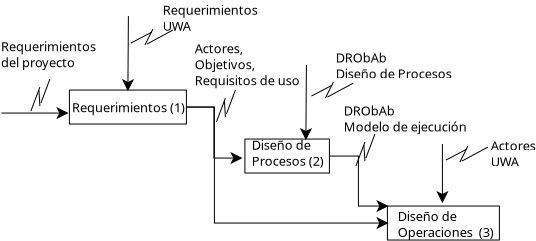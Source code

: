 <?xml version="1.0" encoding="UTF-8"?>
<dia:diagram xmlns:dia="http://www.lysator.liu.se/~alla/dia/">
  <dia:layer name="Fondo" visible="true">
    <dia:object type="Standard - Text" version="1" id="O0">
      <dia:attribute name="obj_pos">
        <dia:point val="3.45,-11.25"/>
      </dia:attribute>
      <dia:attribute name="obj_bb">
        <dia:rectangle val="3.45,-11.793;9.041,-10.852"/>
      </dia:attribute>
      <dia:attribute name="text">
        <dia:composite type="text">
          <dia:attribute name="string">
            <dia:string>#Requerimientos (1)#</dia:string>
          </dia:attribute>
          <dia:attribute name="font">
            <dia:font family="sans" style="0" name="Helvetica"/>
          </dia:attribute>
          <dia:attribute name="height">
            <dia:real val="0.8"/>
          </dia:attribute>
          <dia:attribute name="pos">
            <dia:point val="3.45,-11.25"/>
          </dia:attribute>
          <dia:attribute name="color">
            <dia:color val="#000000"/>
          </dia:attribute>
          <dia:attribute name="alignment">
            <dia:enum val="0"/>
          </dia:attribute>
        </dia:composite>
      </dia:attribute>
      <dia:attribute name="valign">
        <dia:enum val="3"/>
      </dia:attribute>
    </dia:object>
    <dia:object type="Standard - Text" version="1" id="O1">
      <dia:attribute name="obj_pos">
        <dia:point val="12.44,-9.373"/>
      </dia:attribute>
      <dia:attribute name="obj_bb">
        <dia:rectangle val="12.44,-9.915;16.017,-8.175"/>
      </dia:attribute>
      <dia:attribute name="text">
        <dia:composite type="text">
          <dia:attribute name="string">
            <dia:string>#Diseño de 
Procesos (2)#</dia:string>
          </dia:attribute>
          <dia:attribute name="font">
            <dia:font family="sans" style="0" name="Helvetica"/>
          </dia:attribute>
          <dia:attribute name="height">
            <dia:real val="0.8"/>
          </dia:attribute>
          <dia:attribute name="pos">
            <dia:point val="12.44,-9.373"/>
          </dia:attribute>
          <dia:attribute name="color">
            <dia:color val="#000000"/>
          </dia:attribute>
          <dia:attribute name="alignment">
            <dia:enum val="0"/>
          </dia:attribute>
        </dia:composite>
      </dia:attribute>
      <dia:attribute name="valign">
        <dia:enum val="3"/>
      </dia:attribute>
    </dia:object>
    <dia:object type="Standard - Text" version="1" id="O2">
      <dia:attribute name="obj_pos">
        <dia:point val="19.74,-5.81"/>
      </dia:attribute>
      <dia:attribute name="obj_bb">
        <dia:rectangle val="19.74,-6.353;24.587,-4.612"/>
      </dia:attribute>
      <dia:attribute name="text">
        <dia:composite type="text">
          <dia:attribute name="string">
            <dia:string>#Diseño de 
Operaciones  (3)#</dia:string>
          </dia:attribute>
          <dia:attribute name="font">
            <dia:font family="sans" style="0" name="Helvetica"/>
          </dia:attribute>
          <dia:attribute name="height">
            <dia:real val="0.8"/>
          </dia:attribute>
          <dia:attribute name="pos">
            <dia:point val="19.74,-5.81"/>
          </dia:attribute>
          <dia:attribute name="color">
            <dia:color val="#000000"/>
          </dia:attribute>
          <dia:attribute name="alignment">
            <dia:enum val="0"/>
          </dia:attribute>
        </dia:composite>
      </dia:attribute>
      <dia:attribute name="valign">
        <dia:enum val="3"/>
      </dia:attribute>
    </dia:object>
    <dia:object type="Standard - Text" version="1" id="O3">
      <dia:attribute name="obj_pos">
        <dia:point val="-0.1,-14.3"/>
      </dia:attribute>
      <dia:attribute name="obj_bb">
        <dia:rectangle val="-0.1,-14.842;4.481,-13.102"/>
      </dia:attribute>
      <dia:attribute name="text">
        <dia:composite type="text">
          <dia:attribute name="string">
            <dia:string>#Requerimientos
del proyecto#</dia:string>
          </dia:attribute>
          <dia:attribute name="font">
            <dia:font family="sans" style="0" name="Helvetica"/>
          </dia:attribute>
          <dia:attribute name="height">
            <dia:real val="0.8"/>
          </dia:attribute>
          <dia:attribute name="pos">
            <dia:point val="-0.1,-14.3"/>
          </dia:attribute>
          <dia:attribute name="color">
            <dia:color val="#000000"/>
          </dia:attribute>
          <dia:attribute name="alignment">
            <dia:enum val="0"/>
          </dia:attribute>
        </dia:composite>
      </dia:attribute>
      <dia:attribute name="valign">
        <dia:enum val="3"/>
      </dia:attribute>
    </dia:object>
    <dia:object type="Standard - Text" version="1" id="O4">
      <dia:attribute name="obj_pos">
        <dia:point val="7.99,-16.122"/>
      </dia:attribute>
      <dia:attribute name="obj_bb">
        <dia:rectangle val="7.99,-16.665;12.571,-14.925"/>
      </dia:attribute>
      <dia:attribute name="text">
        <dia:composite type="text">
          <dia:attribute name="string">
            <dia:string>#Requerimientos
UWA#</dia:string>
          </dia:attribute>
          <dia:attribute name="font">
            <dia:font family="sans" style="0" name="Helvetica"/>
          </dia:attribute>
          <dia:attribute name="height">
            <dia:real val="0.8"/>
          </dia:attribute>
          <dia:attribute name="pos">
            <dia:point val="7.99,-16.122"/>
          </dia:attribute>
          <dia:attribute name="color">
            <dia:color val="#000000"/>
          </dia:attribute>
          <dia:attribute name="alignment">
            <dia:enum val="0"/>
          </dia:attribute>
        </dia:composite>
      </dia:attribute>
      <dia:attribute name="valign">
        <dia:enum val="3"/>
      </dia:attribute>
    </dia:object>
    <dia:object type="Standard - Text" version="1" id="O5">
      <dia:attribute name="obj_pos">
        <dia:point val="9.59,-14.197"/>
      </dia:attribute>
      <dia:attribute name="obj_bb">
        <dia:rectangle val="9.59,-14.704;14.709,-11.299"/>
      </dia:attribute>
      <dia:attribute name="text">
        <dia:composite type="text">
          <dia:attribute name="string">
            <dia:string>#Actores,
Objetivos,
Requisitos de uso
#</dia:string>
          </dia:attribute>
          <dia:attribute name="font">
            <dia:font family="sans" style="0" name="Helvetica"/>
          </dia:attribute>
          <dia:attribute name="height">
            <dia:real val="0.8"/>
          </dia:attribute>
          <dia:attribute name="pos">
            <dia:point val="9.59,-14.197"/>
          </dia:attribute>
          <dia:attribute name="color">
            <dia:color val="#000000"/>
          </dia:attribute>
          <dia:attribute name="alignment">
            <dia:enum val="0"/>
          </dia:attribute>
        </dia:composite>
      </dia:attribute>
      <dia:attribute name="valign">
        <dia:enum val="3"/>
      </dia:attribute>
    </dia:object>
    <dia:object type="Standard - Text" version="1" id="O6">
      <dia:attribute name="obj_pos">
        <dia:point val="16.64,-13.735"/>
      </dia:attribute>
      <dia:attribute name="obj_bb">
        <dia:rectangle val="16.64,-14.277;22.302,-12.537"/>
      </dia:attribute>
      <dia:attribute name="text">
        <dia:composite type="text">
          <dia:attribute name="string">
            <dia:string>#DRObAb
Diseño de Procesos#</dia:string>
          </dia:attribute>
          <dia:attribute name="font">
            <dia:font family="sans" style="0" name="Helvetica"/>
          </dia:attribute>
          <dia:attribute name="height">
            <dia:real val="0.8"/>
          </dia:attribute>
          <dia:attribute name="pos">
            <dia:point val="16.64,-13.735"/>
          </dia:attribute>
          <dia:attribute name="color">
            <dia:color val="#000000"/>
          </dia:attribute>
          <dia:attribute name="alignment">
            <dia:enum val="0"/>
          </dia:attribute>
        </dia:composite>
      </dia:attribute>
      <dia:attribute name="valign">
        <dia:enum val="3"/>
      </dia:attribute>
    </dia:object>
    <dia:object type="Standard - Text" version="1" id="O7">
      <dia:attribute name="obj_pos">
        <dia:point val="24.39,-9.335"/>
      </dia:attribute>
      <dia:attribute name="obj_bb">
        <dia:rectangle val="24.39,-9.895;26.587,-8.103"/>
      </dia:attribute>
      <dia:attribute name="text">
        <dia:composite type="text">
          <dia:attribute name="string">
            <dia:string>#Actores
UWA#</dia:string>
          </dia:attribute>
          <dia:attribute name="font">
            <dia:font family="sans" style="0" name="Helvetica"/>
          </dia:attribute>
          <dia:attribute name="height">
            <dia:real val="0.8"/>
          </dia:attribute>
          <dia:attribute name="pos">
            <dia:point val="24.39,-9.335"/>
          </dia:attribute>
          <dia:attribute name="color">
            <dia:color val="#000000"/>
          </dia:attribute>
          <dia:attribute name="alignment">
            <dia:enum val="0"/>
          </dia:attribute>
        </dia:composite>
      </dia:attribute>
      <dia:attribute name="valign">
        <dia:enum val="3"/>
      </dia:attribute>
    </dia:object>
    <dia:object type="Standard - Text" version="1" id="O8">
      <dia:attribute name="obj_pos">
        <dia:point val="17.04,-11.085"/>
      </dia:attribute>
      <dia:attribute name="obj_bb">
        <dia:rectangle val="17.04,-11.627;23.023,-9.887"/>
      </dia:attribute>
      <dia:attribute name="text">
        <dia:composite type="text">
          <dia:attribute name="string">
            <dia:string>#DRObAb
Modelo de ejecución#</dia:string>
          </dia:attribute>
          <dia:attribute name="font">
            <dia:font family="sans" style="0" name="Helvetica"/>
          </dia:attribute>
          <dia:attribute name="height">
            <dia:real val="0.8"/>
          </dia:attribute>
          <dia:attribute name="pos">
            <dia:point val="17.04,-11.085"/>
          </dia:attribute>
          <dia:attribute name="color">
            <dia:color val="#000000"/>
          </dia:attribute>
          <dia:attribute name="alignment">
            <dia:enum val="0"/>
          </dia:attribute>
        </dia:composite>
      </dia:attribute>
      <dia:attribute name="valign">
        <dia:enum val="3"/>
      </dia:attribute>
    </dia:object>
    <dia:object type="Standard - Box" version="0" id="O9">
      <dia:attribute name="obj_pos">
        <dia:point val="3.32,-12.354"/>
      </dia:attribute>
      <dia:attribute name="obj_bb">
        <dia:rectangle val="3.32,-12.354;9.17,-10.654"/>
      </dia:attribute>
      <dia:attribute name="elem_corner">
        <dia:point val="3.32,-12.354"/>
      </dia:attribute>
      <dia:attribute name="elem_width">
        <dia:real val="5.85"/>
      </dia:attribute>
      <dia:attribute name="elem_height">
        <dia:real val="1.7"/>
      </dia:attribute>
      <dia:attribute name="border_width">
        <dia:real val="0"/>
      </dia:attribute>
      <dia:attribute name="show_background">
        <dia:boolean val="false"/>
      </dia:attribute>
      <dia:attribute name="corner_radius">
        <dia:real val="1.175e-38"/>
      </dia:attribute>
    </dia:object>
    <dia:object type="Standard - Box" version="0" id="O10">
      <dia:attribute name="obj_pos">
        <dia:point val="12.095,-9.904"/>
      </dia:attribute>
      <dia:attribute name="obj_bb">
        <dia:rectangle val="12.095,-9.904;16.32,-8.204"/>
      </dia:attribute>
      <dia:attribute name="elem_corner">
        <dia:point val="12.095,-9.904"/>
      </dia:attribute>
      <dia:attribute name="elem_width">
        <dia:real val="4.225"/>
      </dia:attribute>
      <dia:attribute name="elem_height">
        <dia:real val="1.7"/>
      </dia:attribute>
      <dia:attribute name="border_width">
        <dia:real val="0"/>
      </dia:attribute>
      <dia:attribute name="show_background">
        <dia:boolean val="false"/>
      </dia:attribute>
      <dia:attribute name="corner_radius">
        <dia:real val="1.175e-38"/>
      </dia:attribute>
    </dia:object>
    <dia:object type="Standard - Box" version="0" id="O11">
      <dia:attribute name="obj_pos">
        <dia:point val="19.22,-6.554"/>
      </dia:attribute>
      <dia:attribute name="obj_bb">
        <dia:rectangle val="19.22,-6.554;24.82,-4.854"/>
      </dia:attribute>
      <dia:attribute name="elem_corner">
        <dia:point val="19.22,-6.554"/>
      </dia:attribute>
      <dia:attribute name="elem_width">
        <dia:real val="5.6"/>
      </dia:attribute>
      <dia:attribute name="elem_height">
        <dia:real val="1.7"/>
      </dia:attribute>
      <dia:attribute name="border_width">
        <dia:real val="0"/>
      </dia:attribute>
      <dia:attribute name="show_background">
        <dia:boolean val="false"/>
      </dia:attribute>
      <dia:attribute name="corner_radius">
        <dia:real val="1.175e-38"/>
      </dia:attribute>
    </dia:object>
    <dia:group>
      <dia:object type="Standard - Line" version="0" id="O12">
        <dia:attribute name="obj_pos">
          <dia:point val="1.845,-12.504"/>
        </dia:attribute>
        <dia:attribute name="obj_bb">
          <dia:rectangle val="1.395,-12.504;1.845,-11.304"/>
        </dia:attribute>
        <dia:attribute name="conn_endpoints">
          <dia:point val="1.845,-12.504"/>
          <dia:point val="1.395,-11.304"/>
        </dia:attribute>
        <dia:attribute name="numcp">
          <dia:int val="1"/>
        </dia:attribute>
        <dia:attribute name="line_width">
          <dia:real val="0"/>
        </dia:attribute>
      </dia:object>
      <dia:object type="Standard - Line" version="0" id="O13">
        <dia:attribute name="obj_pos">
          <dia:point val="1.795,-12.354"/>
        </dia:attribute>
        <dia:attribute name="obj_bb">
          <dia:rectangle val="1.795,-12.354;1.845,-11.554"/>
        </dia:attribute>
        <dia:attribute name="conn_endpoints">
          <dia:point val="1.795,-12.354"/>
          <dia:point val="1.845,-11.554"/>
        </dia:attribute>
        <dia:attribute name="numcp">
          <dia:int val="1"/>
        </dia:attribute>
        <dia:attribute name="line_width">
          <dia:real val="0"/>
        </dia:attribute>
      </dia:object>
      <dia:object type="Standard - Line" version="0" id="O14">
        <dia:attribute name="obj_pos">
          <dia:point val="2.345,-12.904"/>
        </dia:attribute>
        <dia:attribute name="obj_bb">
          <dia:rectangle val="1.895,-12.904;2.345,-11.704"/>
        </dia:attribute>
        <dia:attribute name="conn_endpoints">
          <dia:point val="2.345,-12.904"/>
          <dia:point val="1.895,-11.704"/>
        </dia:attribute>
        <dia:attribute name="numcp">
          <dia:int val="1"/>
        </dia:attribute>
        <dia:attribute name="line_width">
          <dia:real val="0"/>
        </dia:attribute>
      </dia:object>
    </dia:group>
    <dia:group>
      <dia:object type="Standard - Line" version="0" id="O15">
        <dia:attribute name="obj_pos">
          <dia:point val="11.12,-11.954"/>
        </dia:attribute>
        <dia:attribute name="obj_bb">
          <dia:rectangle val="10.67,-11.954;11.12,-10.754"/>
        </dia:attribute>
        <dia:attribute name="conn_endpoints">
          <dia:point val="11.12,-11.954"/>
          <dia:point val="10.67,-10.754"/>
        </dia:attribute>
        <dia:attribute name="numcp">
          <dia:int val="1"/>
        </dia:attribute>
        <dia:attribute name="line_width">
          <dia:real val="0"/>
        </dia:attribute>
      </dia:object>
      <dia:object type="Standard - Line" version="0" id="O16">
        <dia:attribute name="obj_pos">
          <dia:point val="11.07,-11.804"/>
        </dia:attribute>
        <dia:attribute name="obj_bb">
          <dia:rectangle val="11.07,-11.804;11.12,-11.004"/>
        </dia:attribute>
        <dia:attribute name="conn_endpoints">
          <dia:point val="11.07,-11.804"/>
          <dia:point val="11.12,-11.004"/>
        </dia:attribute>
        <dia:attribute name="numcp">
          <dia:int val="1"/>
        </dia:attribute>
        <dia:attribute name="line_width">
          <dia:real val="0"/>
        </dia:attribute>
      </dia:object>
      <dia:object type="Standard - Line" version="0" id="O17">
        <dia:attribute name="obj_pos">
          <dia:point val="11.62,-12.354"/>
        </dia:attribute>
        <dia:attribute name="obj_bb">
          <dia:rectangle val="11.17,-12.354;11.62,-11.154"/>
        </dia:attribute>
        <dia:attribute name="conn_endpoints">
          <dia:point val="11.62,-12.354"/>
          <dia:point val="11.17,-11.154"/>
        </dia:attribute>
        <dia:attribute name="numcp">
          <dia:int val="1"/>
        </dia:attribute>
        <dia:attribute name="line_width">
          <dia:real val="0"/>
        </dia:attribute>
      </dia:object>
    </dia:group>
    <dia:group>
      <dia:object type="Standard - Line" version="0" id="O18">
        <dia:attribute name="obj_pos">
          <dia:point val="18.095,-9.754"/>
        </dia:attribute>
        <dia:attribute name="obj_bb">
          <dia:rectangle val="17.645,-9.754;18.095,-8.554"/>
        </dia:attribute>
        <dia:attribute name="conn_endpoints">
          <dia:point val="18.095,-9.754"/>
          <dia:point val="17.645,-8.554"/>
        </dia:attribute>
        <dia:attribute name="numcp">
          <dia:int val="1"/>
        </dia:attribute>
        <dia:attribute name="line_width">
          <dia:real val="0"/>
        </dia:attribute>
      </dia:object>
      <dia:object type="Standard - Line" version="0" id="O19">
        <dia:attribute name="obj_pos">
          <dia:point val="18.045,-9.604"/>
        </dia:attribute>
        <dia:attribute name="obj_bb">
          <dia:rectangle val="18.045,-9.604;18.095,-8.804"/>
        </dia:attribute>
        <dia:attribute name="conn_endpoints">
          <dia:point val="18.045,-9.604"/>
          <dia:point val="18.095,-8.804"/>
        </dia:attribute>
        <dia:attribute name="numcp">
          <dia:int val="1"/>
        </dia:attribute>
        <dia:attribute name="line_width">
          <dia:real val="0"/>
        </dia:attribute>
      </dia:object>
      <dia:object type="Standard - Line" version="0" id="O20">
        <dia:attribute name="obj_pos">
          <dia:point val="18.595,-10.154"/>
        </dia:attribute>
        <dia:attribute name="obj_bb">
          <dia:rectangle val="18.145,-10.154;18.595,-8.954"/>
        </dia:attribute>
        <dia:attribute name="conn_endpoints">
          <dia:point val="18.595,-10.154"/>
          <dia:point val="18.145,-8.954"/>
        </dia:attribute>
        <dia:attribute name="numcp">
          <dia:int val="1"/>
        </dia:attribute>
        <dia:attribute name="line_width">
          <dia:real val="0"/>
        </dia:attribute>
      </dia:object>
    </dia:group>
    <dia:group>
      <dia:object type="Standard - Line" version="0" id="O21">
        <dia:attribute name="obj_pos">
          <dia:point val="7.445,-15.254"/>
        </dia:attribute>
        <dia:attribute name="obj_bb">
          <dia:rectangle val="6.395,-15.254;7.445,-14.704"/>
        </dia:attribute>
        <dia:attribute name="conn_endpoints">
          <dia:point val="7.445,-15.254"/>
          <dia:point val="6.395,-14.704"/>
        </dia:attribute>
        <dia:attribute name="numcp">
          <dia:int val="1"/>
        </dia:attribute>
        <dia:attribute name="line_width">
          <dia:real val="0"/>
        </dia:attribute>
      </dia:object>
      <dia:object type="Standard - Line" version="0" id="O22">
        <dia:attribute name="obj_pos">
          <dia:point val="7.495,-15.404"/>
        </dia:attribute>
        <dia:attribute name="obj_bb">
          <dia:rectangle val="7.095,-15.404;7.495,-14.604"/>
        </dia:attribute>
        <dia:attribute name="conn_endpoints">
          <dia:point val="7.495,-15.404"/>
          <dia:point val="7.095,-14.604"/>
        </dia:attribute>
        <dia:attribute name="numcp">
          <dia:int val="1"/>
        </dia:attribute>
        <dia:attribute name="line_width">
          <dia:real val="0"/>
        </dia:attribute>
      </dia:object>
      <dia:object type="Standard - Line" version="0" id="O23">
        <dia:attribute name="obj_pos">
          <dia:point val="8.495,-15.354"/>
        </dia:attribute>
        <dia:attribute name="obj_bb">
          <dia:rectangle val="7.195,-15.354;8.495,-14.654"/>
        </dia:attribute>
        <dia:attribute name="conn_endpoints">
          <dia:point val="8.495,-15.354"/>
          <dia:point val="7.195,-14.654"/>
        </dia:attribute>
        <dia:attribute name="numcp">
          <dia:int val="1"/>
        </dia:attribute>
        <dia:attribute name="line_width">
          <dia:real val="0"/>
        </dia:attribute>
      </dia:object>
    </dia:group>
    <dia:group>
      <dia:object type="Standard - Line" version="0" id="O24">
        <dia:attribute name="obj_pos">
          <dia:point val="16.47,-12.604"/>
        </dia:attribute>
        <dia:attribute name="obj_bb">
          <dia:rectangle val="15.42,-12.604;16.47,-12.054"/>
        </dia:attribute>
        <dia:attribute name="conn_endpoints">
          <dia:point val="16.47,-12.604"/>
          <dia:point val="15.42,-12.054"/>
        </dia:attribute>
        <dia:attribute name="numcp">
          <dia:int val="1"/>
        </dia:attribute>
        <dia:attribute name="line_width">
          <dia:real val="0"/>
        </dia:attribute>
      </dia:object>
      <dia:object type="Standard - Line" version="0" id="O25">
        <dia:attribute name="obj_pos">
          <dia:point val="16.52,-12.754"/>
        </dia:attribute>
        <dia:attribute name="obj_bb">
          <dia:rectangle val="16.12,-12.754;16.52,-11.954"/>
        </dia:attribute>
        <dia:attribute name="conn_endpoints">
          <dia:point val="16.52,-12.754"/>
          <dia:point val="16.12,-11.954"/>
        </dia:attribute>
        <dia:attribute name="numcp">
          <dia:int val="1"/>
        </dia:attribute>
        <dia:attribute name="line_width">
          <dia:real val="0"/>
        </dia:attribute>
      </dia:object>
      <dia:object type="Standard - Line" version="0" id="O26">
        <dia:attribute name="obj_pos">
          <dia:point val="17.52,-12.704"/>
        </dia:attribute>
        <dia:attribute name="obj_bb">
          <dia:rectangle val="16.22,-12.704;17.52,-12.004"/>
        </dia:attribute>
        <dia:attribute name="conn_endpoints">
          <dia:point val="17.52,-12.704"/>
          <dia:point val="16.22,-12.004"/>
        </dia:attribute>
        <dia:attribute name="numcp">
          <dia:int val="1"/>
        </dia:attribute>
        <dia:attribute name="line_width">
          <dia:real val="0"/>
        </dia:attribute>
      </dia:object>
    </dia:group>
    <dia:group>
      <dia:object type="Standard - Line" version="0" id="O27">
        <dia:attribute name="obj_pos">
          <dia:point val="23.195,-9.404"/>
        </dia:attribute>
        <dia:attribute name="obj_bb">
          <dia:rectangle val="22.145,-9.404;23.195,-8.854"/>
        </dia:attribute>
        <dia:attribute name="conn_endpoints">
          <dia:point val="23.195,-9.404"/>
          <dia:point val="22.145,-8.854"/>
        </dia:attribute>
        <dia:attribute name="numcp">
          <dia:int val="1"/>
        </dia:attribute>
        <dia:attribute name="line_width">
          <dia:real val="0"/>
        </dia:attribute>
      </dia:object>
      <dia:object type="Standard - Line" version="0" id="O28">
        <dia:attribute name="obj_pos">
          <dia:point val="23.245,-9.554"/>
        </dia:attribute>
        <dia:attribute name="obj_bb">
          <dia:rectangle val="22.845,-9.554;23.245,-8.754"/>
        </dia:attribute>
        <dia:attribute name="conn_endpoints">
          <dia:point val="23.245,-9.554"/>
          <dia:point val="22.845,-8.754"/>
        </dia:attribute>
        <dia:attribute name="numcp">
          <dia:int val="1"/>
        </dia:attribute>
        <dia:attribute name="line_width">
          <dia:real val="0"/>
        </dia:attribute>
      </dia:object>
      <dia:object type="Standard - Line" version="0" id="O29">
        <dia:attribute name="obj_pos">
          <dia:point val="24.245,-9.504"/>
        </dia:attribute>
        <dia:attribute name="obj_bb">
          <dia:rectangle val="22.945,-9.504;24.245,-8.804"/>
        </dia:attribute>
        <dia:attribute name="conn_endpoints">
          <dia:point val="24.245,-9.504"/>
          <dia:point val="22.945,-8.804"/>
        </dia:attribute>
        <dia:attribute name="numcp">
          <dia:int val="1"/>
        </dia:attribute>
        <dia:attribute name="line_width">
          <dia:real val="0"/>
        </dia:attribute>
      </dia:object>
    </dia:group>
    <dia:object type="Standard - Line" version="0" id="O30">
      <dia:attribute name="obj_pos">
        <dia:point val="6.27,-16.054"/>
      </dia:attribute>
      <dia:attribute name="obj_bb">
        <dia:rectangle val="5.745,-16.054;6.745,-12.351"/>
      </dia:attribute>
      <dia:attribute name="conn_endpoints">
        <dia:point val="6.27,-16.054"/>
        <dia:point val="6.245,-12.354"/>
      </dia:attribute>
      <dia:attribute name="numcp">
        <dia:int val="1"/>
      </dia:attribute>
      <dia:attribute name="line_width">
        <dia:real val="0"/>
      </dia:attribute>
      <dia:attribute name="end_arrow">
        <dia:enum val="22"/>
      </dia:attribute>
      <dia:attribute name="end_arrow_length">
        <dia:real val="0.5"/>
      </dia:attribute>
      <dia:attribute name="end_arrow_width">
        <dia:real val="0.5"/>
      </dia:attribute>
      <dia:connections>
        <dia:connection handle="1" to="O9" connection="1"/>
      </dia:connections>
    </dia:object>
    <dia:object type="Standard - Line" version="0" id="O31">
      <dia:attribute name="obj_pos">
        <dia:point val="15.17,-13.604"/>
      </dia:attribute>
      <dia:attribute name="obj_bb">
        <dia:rectangle val="14.645,-13.604;15.645,-9.901"/>
      </dia:attribute>
      <dia:attribute name="conn_endpoints">
        <dia:point val="15.17,-13.604"/>
        <dia:point val="15.145,-9.904"/>
      </dia:attribute>
      <dia:attribute name="numcp">
        <dia:int val="1"/>
      </dia:attribute>
      <dia:attribute name="line_width">
        <dia:real val="0"/>
      </dia:attribute>
      <dia:attribute name="end_arrow">
        <dia:enum val="22"/>
      </dia:attribute>
      <dia:attribute name="end_arrow_length">
        <dia:real val="0.5"/>
      </dia:attribute>
      <dia:attribute name="end_arrow_width">
        <dia:real val="0.5"/>
      </dia:attribute>
    </dia:object>
    <dia:object type="Standard - Line" version="0" id="O32">
      <dia:attribute name="obj_pos">
        <dia:point val="21.97,-9.654"/>
      </dia:attribute>
      <dia:attribute name="obj_bb">
        <dia:rectangle val="21.47,-9.654;22.47,-6.754"/>
      </dia:attribute>
      <dia:attribute name="conn_endpoints">
        <dia:point val="21.97,-9.654"/>
        <dia:point val="21.97,-6.754"/>
      </dia:attribute>
      <dia:attribute name="numcp">
        <dia:int val="1"/>
      </dia:attribute>
      <dia:attribute name="line_width">
        <dia:real val="0"/>
      </dia:attribute>
      <dia:attribute name="end_arrow">
        <dia:enum val="22"/>
      </dia:attribute>
      <dia:attribute name="end_arrow_length">
        <dia:real val="0.5"/>
      </dia:attribute>
      <dia:attribute name="end_arrow_width">
        <dia:real val="0.5"/>
      </dia:attribute>
    </dia:object>
    <dia:object type="Standard - Line" version="0" id="O33">
      <dia:attribute name="obj_pos">
        <dia:point val="-0.08,-11.204"/>
      </dia:attribute>
      <dia:attribute name="obj_bb">
        <dia:rectangle val="-0.08,-11.704;3.22,-10.704"/>
      </dia:attribute>
      <dia:attribute name="conn_endpoints">
        <dia:point val="-0.08,-11.204"/>
        <dia:point val="3.22,-11.204"/>
      </dia:attribute>
      <dia:attribute name="numcp">
        <dia:int val="1"/>
      </dia:attribute>
      <dia:attribute name="line_width">
        <dia:real val="0"/>
      </dia:attribute>
      <dia:attribute name="end_arrow">
        <dia:enum val="22"/>
      </dia:attribute>
      <dia:attribute name="end_arrow_length">
        <dia:real val="0.5"/>
      </dia:attribute>
      <dia:attribute name="end_arrow_width">
        <dia:real val="0.5"/>
      </dia:attribute>
    </dia:object>
    <dia:object type="Standard - ZigZagLine" version="1" id="O34">
      <dia:attribute name="obj_pos">
        <dia:point val="9.17,-11.504"/>
      </dia:attribute>
      <dia:attribute name="obj_bb">
        <dia:rectangle val="9.17,-11.504;19.22,-5.204"/>
      </dia:attribute>
      <dia:attribute name="orth_points">
        <dia:point val="9.17,-11.504"/>
        <dia:point val="10.57,-11.504"/>
        <dia:point val="10.57,-5.704"/>
        <dia:point val="19.22,-5.704"/>
      </dia:attribute>
      <dia:attribute name="orth_orient">
        <dia:enum val="0"/>
        <dia:enum val="1"/>
        <dia:enum val="0"/>
      </dia:attribute>
      <dia:attribute name="autorouting">
        <dia:boolean val="false"/>
      </dia:attribute>
      <dia:attribute name="line_width">
        <dia:real val="0"/>
      </dia:attribute>
      <dia:attribute name="end_arrow">
        <dia:enum val="22"/>
      </dia:attribute>
      <dia:attribute name="end_arrow_length">
        <dia:real val="0.5"/>
      </dia:attribute>
      <dia:attribute name="end_arrow_width">
        <dia:real val="0.5"/>
      </dia:attribute>
      <dia:connections>
        <dia:connection handle="0" to="O9" connection="4"/>
        <dia:connection handle="1" to="O11" connection="3"/>
      </dia:connections>
    </dia:object>
    <dia:object type="Standard - ZigZagLine" version="1" id="O35">
      <dia:attribute name="obj_pos">
        <dia:point val="9.17,-11.504"/>
      </dia:attribute>
      <dia:attribute name="obj_bb">
        <dia:rectangle val="9.17,-11.504;11.92,-8.454"/>
      </dia:attribute>
      <dia:attribute name="orth_points">
        <dia:point val="9.17,-11.504"/>
        <dia:point val="10.545,-11.504"/>
        <dia:point val="10.545,-8.954"/>
        <dia:point val="11.92,-8.954"/>
      </dia:attribute>
      <dia:attribute name="orth_orient">
        <dia:enum val="0"/>
        <dia:enum val="1"/>
        <dia:enum val="0"/>
      </dia:attribute>
      <dia:attribute name="autorouting">
        <dia:boolean val="true"/>
      </dia:attribute>
      <dia:attribute name="line_width">
        <dia:real val="0"/>
      </dia:attribute>
      <dia:attribute name="end_arrow">
        <dia:enum val="22"/>
      </dia:attribute>
      <dia:attribute name="end_arrow_length">
        <dia:real val="0.5"/>
      </dia:attribute>
      <dia:attribute name="end_arrow_width">
        <dia:real val="0.5"/>
      </dia:attribute>
      <dia:connections>
        <dia:connection handle="0" to="O9" connection="4"/>
      </dia:connections>
    </dia:object>
    <dia:object type="Standard - ZigZagLine" version="1" id="O36">
      <dia:attribute name="obj_pos">
        <dia:point val="16.32,-9.054"/>
      </dia:attribute>
      <dia:attribute name="obj_bb">
        <dia:rectangle val="16.32,-9.054;19.22,-6.054"/>
      </dia:attribute>
      <dia:attribute name="orth_points">
        <dia:point val="16.32,-9.054"/>
        <dia:point val="17.77,-9.054"/>
        <dia:point val="17.77,-6.554"/>
        <dia:point val="19.22,-6.554"/>
      </dia:attribute>
      <dia:attribute name="orth_orient">
        <dia:enum val="0"/>
        <dia:enum val="1"/>
        <dia:enum val="0"/>
      </dia:attribute>
      <dia:attribute name="autorouting">
        <dia:boolean val="true"/>
      </dia:attribute>
      <dia:attribute name="line_width">
        <dia:real val="0"/>
      </dia:attribute>
      <dia:attribute name="end_arrow">
        <dia:enum val="22"/>
      </dia:attribute>
      <dia:attribute name="end_arrow_length">
        <dia:real val="0.5"/>
      </dia:attribute>
      <dia:attribute name="end_arrow_width">
        <dia:real val="0.5"/>
      </dia:attribute>
      <dia:connections>
        <dia:connection handle="0" to="O10" connection="4"/>
        <dia:connection handle="1" to="O11" connection="0"/>
      </dia:connections>
    </dia:object>
  </dia:layer>
</dia:diagram>
